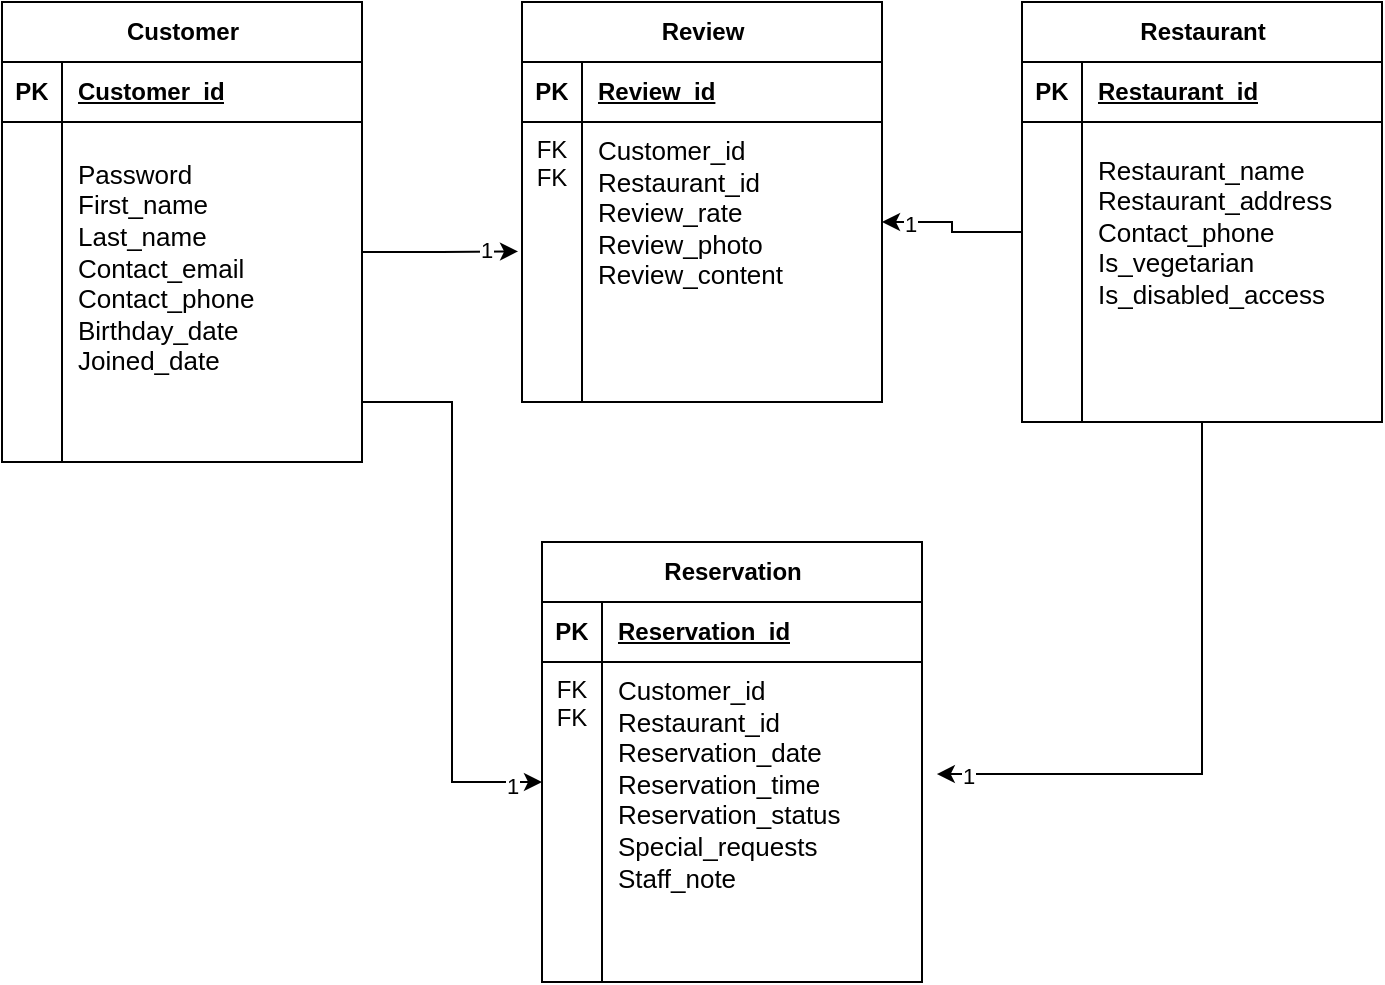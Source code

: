 <mxfile version="23.1.1" type="github">
  <diagram id="C5RBs43oDa-KdzZeNtuy" name="Page-1">
    <mxGraphModel dx="906" dy="665" grid="1" gridSize="10" guides="1" tooltips="1" connect="1" arrows="1" fold="1" page="1" pageScale="1" pageWidth="827" pageHeight="1169" math="0" shadow="0">
      <root>
        <mxCell id="WIyWlLk6GJQsqaUBKTNV-0" />
        <mxCell id="WIyWlLk6GJQsqaUBKTNV-1" parent="WIyWlLk6GJQsqaUBKTNV-0" />
        <mxCell id="d439fsvwCdYCCB0mvBEf-21" value="Restaurant" style="shape=table;startSize=30;container=1;collapsible=1;childLayout=tableLayout;fixedRows=1;rowLines=0;fontStyle=1;align=center;resizeLast=1;html=1;" vertex="1" parent="WIyWlLk6GJQsqaUBKTNV-1">
          <mxGeometry x="570" y="140" width="180" height="210" as="geometry">
            <mxRectangle x="130" y="550" width="100" height="30" as="alternateBounds" />
          </mxGeometry>
        </mxCell>
        <mxCell id="d439fsvwCdYCCB0mvBEf-22" value="" style="shape=tableRow;horizontal=0;startSize=0;swimlaneHead=0;swimlaneBody=0;fillColor=none;collapsible=0;dropTarget=0;points=[[0,0.5],[1,0.5]];portConstraint=eastwest;top=0;left=0;right=0;bottom=1;" vertex="1" parent="d439fsvwCdYCCB0mvBEf-21">
          <mxGeometry y="30" width="180" height="30" as="geometry" />
        </mxCell>
        <mxCell id="d439fsvwCdYCCB0mvBEf-23" value="PK" style="shape=partialRectangle;connectable=0;fillColor=none;top=0;left=0;bottom=0;right=0;fontStyle=1;overflow=hidden;whiteSpace=wrap;html=1;" vertex="1" parent="d439fsvwCdYCCB0mvBEf-22">
          <mxGeometry width="30" height="30" as="geometry">
            <mxRectangle width="30" height="30" as="alternateBounds" />
          </mxGeometry>
        </mxCell>
        <mxCell id="d439fsvwCdYCCB0mvBEf-24" value="Restaurant_id" style="shape=partialRectangle;connectable=0;fillColor=none;top=0;left=0;bottom=0;right=0;align=left;spacingLeft=6;fontStyle=5;overflow=hidden;whiteSpace=wrap;html=1;" vertex="1" parent="d439fsvwCdYCCB0mvBEf-22">
          <mxGeometry x="30" width="150" height="30" as="geometry">
            <mxRectangle width="150" height="30" as="alternateBounds" />
          </mxGeometry>
        </mxCell>
        <mxCell id="d439fsvwCdYCCB0mvBEf-25" value="" style="shape=tableRow;horizontal=0;startSize=0;swimlaneHead=0;swimlaneBody=0;fillColor=none;collapsible=0;dropTarget=0;points=[[0,0.5],[1,0.5]];portConstraint=eastwest;top=0;left=0;right=0;bottom=0;" vertex="1" parent="d439fsvwCdYCCB0mvBEf-21">
          <mxGeometry y="60" width="180" height="110" as="geometry" />
        </mxCell>
        <mxCell id="d439fsvwCdYCCB0mvBEf-26" value="" style="shape=partialRectangle;connectable=0;fillColor=none;top=0;left=0;bottom=0;right=0;editable=1;overflow=hidden;whiteSpace=wrap;html=1;" vertex="1" parent="d439fsvwCdYCCB0mvBEf-25">
          <mxGeometry width="30" height="110" as="geometry">
            <mxRectangle width="30" height="110" as="alternateBounds" />
          </mxGeometry>
        </mxCell>
        <mxCell id="d439fsvwCdYCCB0mvBEf-27" value="Restaurant_name&lt;br&gt;Restaurant_address&lt;br&gt;Contact_phone&lt;br&gt;Is_vegetarian&lt;br&gt;Is_disabled_access&lt;br&gt;" style="shape=partialRectangle;connectable=0;fillColor=none;top=0;left=0;bottom=0;right=0;align=left;spacingLeft=6;overflow=hidden;whiteSpace=wrap;html=1;fontSize=13;" vertex="1" parent="d439fsvwCdYCCB0mvBEf-25">
          <mxGeometry x="30" width="150" height="110" as="geometry">
            <mxRectangle width="150" height="110" as="alternateBounds" />
          </mxGeometry>
        </mxCell>
        <mxCell id="d439fsvwCdYCCB0mvBEf-28" value="" style="shape=tableRow;horizontal=0;startSize=0;swimlaneHead=0;swimlaneBody=0;fillColor=none;collapsible=0;dropTarget=0;points=[[0,0.5],[1,0.5]];portConstraint=eastwest;top=0;left=0;right=0;bottom=0;" vertex="1" parent="d439fsvwCdYCCB0mvBEf-21">
          <mxGeometry y="170" width="180" height="20" as="geometry" />
        </mxCell>
        <mxCell id="d439fsvwCdYCCB0mvBEf-29" value="" style="shape=partialRectangle;connectable=0;fillColor=none;top=0;left=0;bottom=0;right=0;editable=1;overflow=hidden;whiteSpace=wrap;html=1;" vertex="1" parent="d439fsvwCdYCCB0mvBEf-28">
          <mxGeometry width="30" height="20" as="geometry">
            <mxRectangle width="30" height="20" as="alternateBounds" />
          </mxGeometry>
        </mxCell>
        <mxCell id="d439fsvwCdYCCB0mvBEf-30" value="" style="shape=partialRectangle;connectable=0;fillColor=none;top=0;left=0;bottom=0;right=0;align=left;spacingLeft=6;overflow=hidden;whiteSpace=wrap;html=1;" vertex="1" parent="d439fsvwCdYCCB0mvBEf-28">
          <mxGeometry x="30" width="150" height="20" as="geometry">
            <mxRectangle width="150" height="20" as="alternateBounds" />
          </mxGeometry>
        </mxCell>
        <mxCell id="d439fsvwCdYCCB0mvBEf-31" value="" style="shape=tableRow;horizontal=0;startSize=0;swimlaneHead=0;swimlaneBody=0;fillColor=none;collapsible=0;dropTarget=0;points=[[0,0.5],[1,0.5]];portConstraint=eastwest;top=0;left=0;right=0;bottom=0;" vertex="1" parent="d439fsvwCdYCCB0mvBEf-21">
          <mxGeometry y="190" width="180" height="20" as="geometry" />
        </mxCell>
        <mxCell id="d439fsvwCdYCCB0mvBEf-32" value="" style="shape=partialRectangle;connectable=0;fillColor=none;top=0;left=0;bottom=0;right=0;editable=1;overflow=hidden;whiteSpace=wrap;html=1;" vertex="1" parent="d439fsvwCdYCCB0mvBEf-31">
          <mxGeometry width="30" height="20" as="geometry">
            <mxRectangle width="30" height="20" as="alternateBounds" />
          </mxGeometry>
        </mxCell>
        <mxCell id="d439fsvwCdYCCB0mvBEf-33" value="" style="shape=partialRectangle;connectable=0;fillColor=none;top=0;left=0;bottom=0;right=0;align=left;spacingLeft=6;overflow=hidden;whiteSpace=wrap;html=1;" vertex="1" parent="d439fsvwCdYCCB0mvBEf-31">
          <mxGeometry x="30" width="150" height="20" as="geometry">
            <mxRectangle width="150" height="20" as="alternateBounds" />
          </mxGeometry>
        </mxCell>
        <mxCell id="d439fsvwCdYCCB0mvBEf-36" value="Customer" style="shape=table;startSize=30;container=1;collapsible=1;childLayout=tableLayout;fixedRows=1;rowLines=0;fontStyle=1;align=center;resizeLast=1;html=1;" vertex="1" parent="WIyWlLk6GJQsqaUBKTNV-1">
          <mxGeometry x="60" y="140" width="180" height="230" as="geometry">
            <mxRectangle x="130" y="550" width="100" height="30" as="alternateBounds" />
          </mxGeometry>
        </mxCell>
        <mxCell id="d439fsvwCdYCCB0mvBEf-37" value="" style="shape=tableRow;horizontal=0;startSize=0;swimlaneHead=0;swimlaneBody=0;fillColor=none;collapsible=0;dropTarget=0;points=[[0,0.5],[1,0.5]];portConstraint=eastwest;top=0;left=0;right=0;bottom=1;" vertex="1" parent="d439fsvwCdYCCB0mvBEf-36">
          <mxGeometry y="30" width="180" height="30" as="geometry" />
        </mxCell>
        <mxCell id="d439fsvwCdYCCB0mvBEf-38" value="PK" style="shape=partialRectangle;connectable=0;fillColor=none;top=0;left=0;bottom=0;right=0;fontStyle=1;overflow=hidden;whiteSpace=wrap;html=1;" vertex="1" parent="d439fsvwCdYCCB0mvBEf-37">
          <mxGeometry width="30" height="30" as="geometry">
            <mxRectangle width="30" height="30" as="alternateBounds" />
          </mxGeometry>
        </mxCell>
        <mxCell id="d439fsvwCdYCCB0mvBEf-39" value="Customer_id" style="shape=partialRectangle;connectable=0;fillColor=none;top=0;left=0;bottom=0;right=0;align=left;spacingLeft=6;fontStyle=5;overflow=hidden;whiteSpace=wrap;html=1;" vertex="1" parent="d439fsvwCdYCCB0mvBEf-37">
          <mxGeometry x="30" width="150" height="30" as="geometry">
            <mxRectangle width="150" height="30" as="alternateBounds" />
          </mxGeometry>
        </mxCell>
        <mxCell id="d439fsvwCdYCCB0mvBEf-40" value="" style="shape=tableRow;horizontal=0;startSize=0;swimlaneHead=0;swimlaneBody=0;fillColor=none;collapsible=0;dropTarget=0;points=[[0,0.5],[1,0.5]];portConstraint=eastwest;top=0;left=0;right=0;bottom=0;" vertex="1" parent="d439fsvwCdYCCB0mvBEf-36">
          <mxGeometry y="60" width="180" height="130" as="geometry" />
        </mxCell>
        <mxCell id="d439fsvwCdYCCB0mvBEf-41" value="" style="shape=partialRectangle;connectable=0;fillColor=none;top=0;left=0;bottom=0;right=0;editable=1;overflow=hidden;whiteSpace=wrap;html=1;" vertex="1" parent="d439fsvwCdYCCB0mvBEf-40">
          <mxGeometry width="30" height="130" as="geometry">
            <mxRectangle width="30" height="130" as="alternateBounds" />
          </mxGeometry>
        </mxCell>
        <mxCell id="d439fsvwCdYCCB0mvBEf-42" value="&lt;br style=&quot;font-size: 13px;&quot;&gt;Password&lt;br style=&quot;font-size: 13px;&quot;&gt;First_name&lt;br style=&quot;font-size: 13px;&quot;&gt;Last_name&lt;br style=&quot;font-size: 13px;&quot;&gt;Contact_email&lt;br style=&quot;font-size: 13px;&quot;&gt;Contact_phone&lt;br&gt;Birthday_date&lt;br&gt;Joined_date" style="shape=partialRectangle;connectable=0;fillColor=none;top=0;left=0;bottom=0;right=0;align=left;spacingLeft=6;overflow=hidden;whiteSpace=wrap;html=1;fontSize=13;" vertex="1" parent="d439fsvwCdYCCB0mvBEf-40">
          <mxGeometry x="30" width="150" height="130" as="geometry">
            <mxRectangle width="150" height="130" as="alternateBounds" />
          </mxGeometry>
        </mxCell>
        <mxCell id="d439fsvwCdYCCB0mvBEf-43" value="" style="shape=tableRow;horizontal=0;startSize=0;swimlaneHead=0;swimlaneBody=0;fillColor=none;collapsible=0;dropTarget=0;points=[[0,0.5],[1,0.5]];portConstraint=eastwest;top=0;left=0;right=0;bottom=0;" vertex="1" parent="d439fsvwCdYCCB0mvBEf-36">
          <mxGeometry y="190" width="180" height="20" as="geometry" />
        </mxCell>
        <mxCell id="d439fsvwCdYCCB0mvBEf-44" value="" style="shape=partialRectangle;connectable=0;fillColor=none;top=0;left=0;bottom=0;right=0;editable=1;overflow=hidden;whiteSpace=wrap;html=1;" vertex="1" parent="d439fsvwCdYCCB0mvBEf-43">
          <mxGeometry width="30" height="20" as="geometry">
            <mxRectangle width="30" height="20" as="alternateBounds" />
          </mxGeometry>
        </mxCell>
        <mxCell id="d439fsvwCdYCCB0mvBEf-45" value="" style="shape=partialRectangle;connectable=0;fillColor=none;top=0;left=0;bottom=0;right=0;align=left;spacingLeft=6;overflow=hidden;whiteSpace=wrap;html=1;" vertex="1" parent="d439fsvwCdYCCB0mvBEf-43">
          <mxGeometry x="30" width="150" height="20" as="geometry">
            <mxRectangle width="150" height="20" as="alternateBounds" />
          </mxGeometry>
        </mxCell>
        <mxCell id="d439fsvwCdYCCB0mvBEf-46" value="" style="shape=tableRow;horizontal=0;startSize=0;swimlaneHead=0;swimlaneBody=0;fillColor=none;collapsible=0;dropTarget=0;points=[[0,0.5],[1,0.5]];portConstraint=eastwest;top=0;left=0;right=0;bottom=0;" vertex="1" parent="d439fsvwCdYCCB0mvBEf-36">
          <mxGeometry y="210" width="180" height="20" as="geometry" />
        </mxCell>
        <mxCell id="d439fsvwCdYCCB0mvBEf-47" value="" style="shape=partialRectangle;connectable=0;fillColor=none;top=0;left=0;bottom=0;right=0;editable=1;overflow=hidden;whiteSpace=wrap;html=1;" vertex="1" parent="d439fsvwCdYCCB0mvBEf-46">
          <mxGeometry width="30" height="20" as="geometry">
            <mxRectangle width="30" height="20" as="alternateBounds" />
          </mxGeometry>
        </mxCell>
        <mxCell id="d439fsvwCdYCCB0mvBEf-48" value="" style="shape=partialRectangle;connectable=0;fillColor=none;top=0;left=0;bottom=0;right=0;align=left;spacingLeft=6;overflow=hidden;whiteSpace=wrap;html=1;" vertex="1" parent="d439fsvwCdYCCB0mvBEf-46">
          <mxGeometry x="30" width="150" height="20" as="geometry">
            <mxRectangle width="150" height="20" as="alternateBounds" />
          </mxGeometry>
        </mxCell>
        <mxCell id="d439fsvwCdYCCB0mvBEf-49" value="Review" style="shape=table;startSize=30;container=1;collapsible=1;childLayout=tableLayout;fixedRows=1;rowLines=0;fontStyle=1;align=center;resizeLast=1;html=1;" vertex="1" parent="WIyWlLk6GJQsqaUBKTNV-1">
          <mxGeometry x="320" y="140" width="180" height="200" as="geometry">
            <mxRectangle x="130" y="550" width="100" height="30" as="alternateBounds" />
          </mxGeometry>
        </mxCell>
        <mxCell id="d439fsvwCdYCCB0mvBEf-50" value="" style="shape=tableRow;horizontal=0;startSize=0;swimlaneHead=0;swimlaneBody=0;fillColor=none;collapsible=0;dropTarget=0;points=[[0,0.5],[1,0.5]];portConstraint=eastwest;top=0;left=0;right=0;bottom=1;" vertex="1" parent="d439fsvwCdYCCB0mvBEf-49">
          <mxGeometry y="30" width="180" height="30" as="geometry" />
        </mxCell>
        <mxCell id="d439fsvwCdYCCB0mvBEf-51" value="PK" style="shape=partialRectangle;connectable=0;fillColor=none;top=0;left=0;bottom=0;right=0;fontStyle=1;overflow=hidden;whiteSpace=wrap;html=1;" vertex="1" parent="d439fsvwCdYCCB0mvBEf-50">
          <mxGeometry width="30" height="30" as="geometry">
            <mxRectangle width="30" height="30" as="alternateBounds" />
          </mxGeometry>
        </mxCell>
        <mxCell id="d439fsvwCdYCCB0mvBEf-52" value="Review_id" style="shape=partialRectangle;connectable=0;fillColor=none;top=0;left=0;bottom=0;right=0;align=left;spacingLeft=6;fontStyle=5;overflow=hidden;whiteSpace=wrap;html=1;" vertex="1" parent="d439fsvwCdYCCB0mvBEf-50">
          <mxGeometry x="30" width="150" height="30" as="geometry">
            <mxRectangle width="150" height="30" as="alternateBounds" />
          </mxGeometry>
        </mxCell>
        <mxCell id="d439fsvwCdYCCB0mvBEf-53" value="" style="shape=tableRow;horizontal=0;startSize=0;swimlaneHead=0;swimlaneBody=0;fillColor=none;collapsible=0;dropTarget=0;points=[[0,0.5],[1,0.5]];portConstraint=eastwest;top=0;left=0;right=0;bottom=0;" vertex="1" parent="d439fsvwCdYCCB0mvBEf-49">
          <mxGeometry y="60" width="180" height="100" as="geometry" />
        </mxCell>
        <mxCell id="d439fsvwCdYCCB0mvBEf-54" value="FK&lt;br&gt;FK" style="shape=partialRectangle;connectable=0;fillColor=none;top=0;left=0;bottom=0;right=0;editable=1;overflow=hidden;whiteSpace=wrap;html=1;verticalAlign=top;" vertex="1" parent="d439fsvwCdYCCB0mvBEf-53">
          <mxGeometry width="30" height="100" as="geometry">
            <mxRectangle width="30" height="100" as="alternateBounds" />
          </mxGeometry>
        </mxCell>
        <mxCell id="d439fsvwCdYCCB0mvBEf-55" value="Customer_id&lt;br&gt;Restaurant_id&lt;br&gt;Review_rate&lt;br&gt;Review_photo&lt;br&gt;Review_content" style="shape=partialRectangle;connectable=0;fillColor=none;top=0;left=0;bottom=0;right=0;align=left;spacingLeft=6;overflow=hidden;whiteSpace=wrap;html=1;fontSize=13;verticalAlign=top;" vertex="1" parent="d439fsvwCdYCCB0mvBEf-53">
          <mxGeometry x="30" width="150" height="100" as="geometry">
            <mxRectangle width="150" height="100" as="alternateBounds" />
          </mxGeometry>
        </mxCell>
        <mxCell id="d439fsvwCdYCCB0mvBEf-56" value="" style="shape=tableRow;horizontal=0;startSize=0;swimlaneHead=0;swimlaneBody=0;fillColor=none;collapsible=0;dropTarget=0;points=[[0,0.5],[1,0.5]];portConstraint=eastwest;top=0;left=0;right=0;bottom=0;" vertex="1" parent="d439fsvwCdYCCB0mvBEf-49">
          <mxGeometry y="160" width="180" height="20" as="geometry" />
        </mxCell>
        <mxCell id="d439fsvwCdYCCB0mvBEf-57" value="" style="shape=partialRectangle;connectable=0;fillColor=none;top=0;left=0;bottom=0;right=0;editable=1;overflow=hidden;whiteSpace=wrap;html=1;" vertex="1" parent="d439fsvwCdYCCB0mvBEf-56">
          <mxGeometry width="30" height="20" as="geometry">
            <mxRectangle width="30" height="20" as="alternateBounds" />
          </mxGeometry>
        </mxCell>
        <mxCell id="d439fsvwCdYCCB0mvBEf-58" value="" style="shape=partialRectangle;connectable=0;fillColor=none;top=0;left=0;bottom=0;right=0;align=left;spacingLeft=6;overflow=hidden;whiteSpace=wrap;html=1;" vertex="1" parent="d439fsvwCdYCCB0mvBEf-56">
          <mxGeometry x="30" width="150" height="20" as="geometry">
            <mxRectangle width="150" height="20" as="alternateBounds" />
          </mxGeometry>
        </mxCell>
        <mxCell id="d439fsvwCdYCCB0mvBEf-59" value="" style="shape=tableRow;horizontal=0;startSize=0;swimlaneHead=0;swimlaneBody=0;fillColor=none;collapsible=0;dropTarget=0;points=[[0,0.5],[1,0.5]];portConstraint=eastwest;top=0;left=0;right=0;bottom=0;" vertex="1" parent="d439fsvwCdYCCB0mvBEf-49">
          <mxGeometry y="180" width="180" height="20" as="geometry" />
        </mxCell>
        <mxCell id="d439fsvwCdYCCB0mvBEf-60" value="" style="shape=partialRectangle;connectable=0;fillColor=none;top=0;left=0;bottom=0;right=0;editable=1;overflow=hidden;whiteSpace=wrap;html=1;" vertex="1" parent="d439fsvwCdYCCB0mvBEf-59">
          <mxGeometry width="30" height="20" as="geometry">
            <mxRectangle width="30" height="20" as="alternateBounds" />
          </mxGeometry>
        </mxCell>
        <mxCell id="d439fsvwCdYCCB0mvBEf-61" value="" style="shape=partialRectangle;connectable=0;fillColor=none;top=0;left=0;bottom=0;right=0;align=left;spacingLeft=6;overflow=hidden;whiteSpace=wrap;html=1;" vertex="1" parent="d439fsvwCdYCCB0mvBEf-59">
          <mxGeometry x="30" width="150" height="20" as="geometry">
            <mxRectangle width="150" height="20" as="alternateBounds" />
          </mxGeometry>
        </mxCell>
        <mxCell id="d439fsvwCdYCCB0mvBEf-62" value="Reservation" style="shape=table;startSize=30;container=1;collapsible=1;childLayout=tableLayout;fixedRows=1;rowLines=0;fontStyle=1;align=center;resizeLast=1;html=1;" vertex="1" parent="WIyWlLk6GJQsqaUBKTNV-1">
          <mxGeometry x="330" y="410" width="190" height="220" as="geometry">
            <mxRectangle x="130" y="550" width="100" height="30" as="alternateBounds" />
          </mxGeometry>
        </mxCell>
        <mxCell id="d439fsvwCdYCCB0mvBEf-63" value="" style="shape=tableRow;horizontal=0;startSize=0;swimlaneHead=0;swimlaneBody=0;fillColor=none;collapsible=0;dropTarget=0;points=[[0,0.5],[1,0.5]];portConstraint=eastwest;top=0;left=0;right=0;bottom=1;" vertex="1" parent="d439fsvwCdYCCB0mvBEf-62">
          <mxGeometry y="30" width="190" height="30" as="geometry" />
        </mxCell>
        <mxCell id="d439fsvwCdYCCB0mvBEf-64" value="PK" style="shape=partialRectangle;connectable=0;fillColor=none;top=0;left=0;bottom=0;right=0;fontStyle=1;overflow=hidden;whiteSpace=wrap;html=1;" vertex="1" parent="d439fsvwCdYCCB0mvBEf-63">
          <mxGeometry width="30" height="30" as="geometry">
            <mxRectangle width="30" height="30" as="alternateBounds" />
          </mxGeometry>
        </mxCell>
        <mxCell id="d439fsvwCdYCCB0mvBEf-65" value="Reservation_id" style="shape=partialRectangle;connectable=0;fillColor=none;top=0;left=0;bottom=0;right=0;align=left;spacingLeft=6;fontStyle=5;overflow=hidden;whiteSpace=wrap;html=1;" vertex="1" parent="d439fsvwCdYCCB0mvBEf-63">
          <mxGeometry x="30" width="160" height="30" as="geometry">
            <mxRectangle width="160" height="30" as="alternateBounds" />
          </mxGeometry>
        </mxCell>
        <mxCell id="d439fsvwCdYCCB0mvBEf-66" value="" style="shape=tableRow;horizontal=0;startSize=0;swimlaneHead=0;swimlaneBody=0;fillColor=none;collapsible=0;dropTarget=0;points=[[0,0.5],[1,0.5]];portConstraint=eastwest;top=0;left=0;right=0;bottom=0;" vertex="1" parent="d439fsvwCdYCCB0mvBEf-62">
          <mxGeometry y="60" width="190" height="120" as="geometry" />
        </mxCell>
        <mxCell id="d439fsvwCdYCCB0mvBEf-67" value="FK&lt;br&gt;FK" style="shape=partialRectangle;connectable=0;fillColor=none;top=0;left=0;bottom=0;right=0;editable=1;overflow=hidden;whiteSpace=wrap;html=1;verticalAlign=top;" vertex="1" parent="d439fsvwCdYCCB0mvBEf-66">
          <mxGeometry width="30" height="120" as="geometry">
            <mxRectangle width="30" height="120" as="alternateBounds" />
          </mxGeometry>
        </mxCell>
        <mxCell id="d439fsvwCdYCCB0mvBEf-68" value="Customer_id&lt;br&gt;Restaurant_id&lt;br&gt;Reservation_date&lt;br&gt;Reservation_time&lt;br&gt;Reservation_status&lt;br&gt;Special_requests&lt;br&gt;Staff_note" style="shape=partialRectangle;connectable=0;fillColor=none;top=0;left=0;bottom=0;right=0;align=left;spacingLeft=6;overflow=hidden;whiteSpace=wrap;html=1;fontSize=13;verticalAlign=top;" vertex="1" parent="d439fsvwCdYCCB0mvBEf-66">
          <mxGeometry x="30" width="160" height="120" as="geometry">
            <mxRectangle width="160" height="120" as="alternateBounds" />
          </mxGeometry>
        </mxCell>
        <mxCell id="d439fsvwCdYCCB0mvBEf-69" value="" style="shape=tableRow;horizontal=0;startSize=0;swimlaneHead=0;swimlaneBody=0;fillColor=none;collapsible=0;dropTarget=0;points=[[0,0.5],[1,0.5]];portConstraint=eastwest;top=0;left=0;right=0;bottom=0;" vertex="1" parent="d439fsvwCdYCCB0mvBEf-62">
          <mxGeometry y="180" width="190" height="20" as="geometry" />
        </mxCell>
        <mxCell id="d439fsvwCdYCCB0mvBEf-70" value="" style="shape=partialRectangle;connectable=0;fillColor=none;top=0;left=0;bottom=0;right=0;editable=1;overflow=hidden;whiteSpace=wrap;html=1;" vertex="1" parent="d439fsvwCdYCCB0mvBEf-69">
          <mxGeometry width="30" height="20" as="geometry">
            <mxRectangle width="30" height="20" as="alternateBounds" />
          </mxGeometry>
        </mxCell>
        <mxCell id="d439fsvwCdYCCB0mvBEf-71" value="" style="shape=partialRectangle;connectable=0;fillColor=none;top=0;left=0;bottom=0;right=0;align=left;spacingLeft=6;overflow=hidden;whiteSpace=wrap;html=1;" vertex="1" parent="d439fsvwCdYCCB0mvBEf-69">
          <mxGeometry x="30" width="160" height="20" as="geometry">
            <mxRectangle width="160" height="20" as="alternateBounds" />
          </mxGeometry>
        </mxCell>
        <mxCell id="d439fsvwCdYCCB0mvBEf-72" value="" style="shape=tableRow;horizontal=0;startSize=0;swimlaneHead=0;swimlaneBody=0;fillColor=none;collapsible=0;dropTarget=0;points=[[0,0.5],[1,0.5]];portConstraint=eastwest;top=0;left=0;right=0;bottom=0;" vertex="1" parent="d439fsvwCdYCCB0mvBEf-62">
          <mxGeometry y="200" width="190" height="20" as="geometry" />
        </mxCell>
        <mxCell id="d439fsvwCdYCCB0mvBEf-73" value="" style="shape=partialRectangle;connectable=0;fillColor=none;top=0;left=0;bottom=0;right=0;editable=1;overflow=hidden;whiteSpace=wrap;html=1;" vertex="1" parent="d439fsvwCdYCCB0mvBEf-72">
          <mxGeometry width="30" height="20" as="geometry">
            <mxRectangle width="30" height="20" as="alternateBounds" />
          </mxGeometry>
        </mxCell>
        <mxCell id="d439fsvwCdYCCB0mvBEf-74" value="" style="shape=partialRectangle;connectable=0;fillColor=none;top=0;left=0;bottom=0;right=0;align=left;spacingLeft=6;overflow=hidden;whiteSpace=wrap;html=1;" vertex="1" parent="d439fsvwCdYCCB0mvBEf-72">
          <mxGeometry x="30" width="160" height="20" as="geometry">
            <mxRectangle width="160" height="20" as="alternateBounds" />
          </mxGeometry>
        </mxCell>
        <mxCell id="d439fsvwCdYCCB0mvBEf-76" style="edgeStyle=orthogonalEdgeStyle;rounded=0;orthogonalLoop=1;jettySize=auto;html=1;entryX=-0.011;entryY=0.647;entryDx=0;entryDy=0;entryPerimeter=0;" edge="1" parent="WIyWlLk6GJQsqaUBKTNV-1" source="d439fsvwCdYCCB0mvBEf-40" target="d439fsvwCdYCCB0mvBEf-53">
          <mxGeometry relative="1" as="geometry" />
        </mxCell>
        <mxCell id="d439fsvwCdYCCB0mvBEf-77" value="1" style="edgeLabel;html=1;align=center;verticalAlign=middle;resizable=0;points=[];" vertex="1" connectable="0" parent="d439fsvwCdYCCB0mvBEf-76">
          <mxGeometry x="0.608" y="1" relative="1" as="geometry">
            <mxPoint x="-1" as="offset" />
          </mxGeometry>
        </mxCell>
        <mxCell id="d439fsvwCdYCCB0mvBEf-78" style="edgeStyle=orthogonalEdgeStyle;rounded=0;orthogonalLoop=1;jettySize=auto;html=1;" edge="1" parent="WIyWlLk6GJQsqaUBKTNV-1" source="d439fsvwCdYCCB0mvBEf-43" target="d439fsvwCdYCCB0mvBEf-66">
          <mxGeometry relative="1" as="geometry" />
        </mxCell>
        <mxCell id="d439fsvwCdYCCB0mvBEf-79" value="1" style="edgeLabel;html=1;align=center;verticalAlign=middle;resizable=0;points=[];" vertex="1" connectable="0" parent="d439fsvwCdYCCB0mvBEf-78">
          <mxGeometry x="0.894" y="-2" relative="1" as="geometry">
            <mxPoint as="offset" />
          </mxGeometry>
        </mxCell>
        <mxCell id="d439fsvwCdYCCB0mvBEf-85" style="edgeStyle=orthogonalEdgeStyle;rounded=0;orthogonalLoop=1;jettySize=auto;html=1;entryX=1;entryY=0.5;entryDx=0;entryDy=0;" edge="1" parent="WIyWlLk6GJQsqaUBKTNV-1" source="d439fsvwCdYCCB0mvBEf-25" target="d439fsvwCdYCCB0mvBEf-53">
          <mxGeometry relative="1" as="geometry" />
        </mxCell>
        <mxCell id="d439fsvwCdYCCB0mvBEf-86" value="1" style="edgeLabel;html=1;align=center;verticalAlign=middle;resizable=0;points=[];" vertex="1" connectable="0" parent="d439fsvwCdYCCB0mvBEf-85">
          <mxGeometry x="0.627" y="1" relative="1" as="geometry">
            <mxPoint as="offset" />
          </mxGeometry>
        </mxCell>
        <mxCell id="d439fsvwCdYCCB0mvBEf-90" style="edgeStyle=orthogonalEdgeStyle;rounded=0;orthogonalLoop=1;jettySize=auto;html=1;entryX=1.039;entryY=0.467;entryDx=0;entryDy=0;entryPerimeter=0;" edge="1" parent="WIyWlLk6GJQsqaUBKTNV-1" source="d439fsvwCdYCCB0mvBEf-21" target="d439fsvwCdYCCB0mvBEf-66">
          <mxGeometry relative="1" as="geometry" />
        </mxCell>
        <mxCell id="d439fsvwCdYCCB0mvBEf-91" value="1" style="edgeLabel;html=1;align=center;verticalAlign=middle;resizable=0;points=[];" vertex="1" connectable="0" parent="d439fsvwCdYCCB0mvBEf-90">
          <mxGeometry x="0.902" y="1" relative="1" as="geometry">
            <mxPoint as="offset" />
          </mxGeometry>
        </mxCell>
      </root>
    </mxGraphModel>
  </diagram>
</mxfile>
